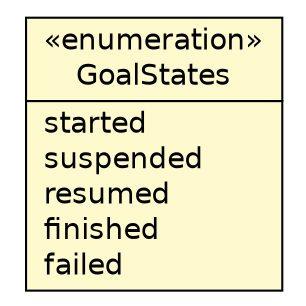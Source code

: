 #!/usr/local/bin/dot
#
# Class diagram 
# Generated by UMLGraph version 5.1 (http://www.umlgraph.org/)
#

digraph G {
	edge [fontname="Helvetica",fontsize=10,labelfontname="Helvetica",labelfontsize=10];
	node [fontname="Helvetica",fontsize=10,shape=plaintext];
	nodesep=0.25;
	ranksep=0.5;
	// jason.asSemantics.GoalListener.GoalStates
	c10171 [label=<<table title="jason.asSemantics.GoalListener.GoalStates" border="0" cellborder="1" cellspacing="0" cellpadding="2" port="p" bgcolor="lemonChiffon" href="./GoalListener.GoalStates.html">
		<tr><td><table border="0" cellspacing="0" cellpadding="1">
<tr><td align="center" balign="center"> &#171;enumeration&#187; </td></tr>
<tr><td align="center" balign="center"> GoalStates </td></tr>
		</table></td></tr>
		<tr><td><table border="0" cellspacing="0" cellpadding="1">
<tr><td align="left" balign="left"> started </td></tr>
<tr><td align="left" balign="left"> suspended </td></tr>
<tr><td align="left" balign="left"> resumed </td></tr>
<tr><td align="left" balign="left"> finished </td></tr>
<tr><td align="left" balign="left"> failed </td></tr>
		</table></td></tr>
		</table>>, fontname="Helvetica", fontcolor="black", fontsize=14.0];
}

